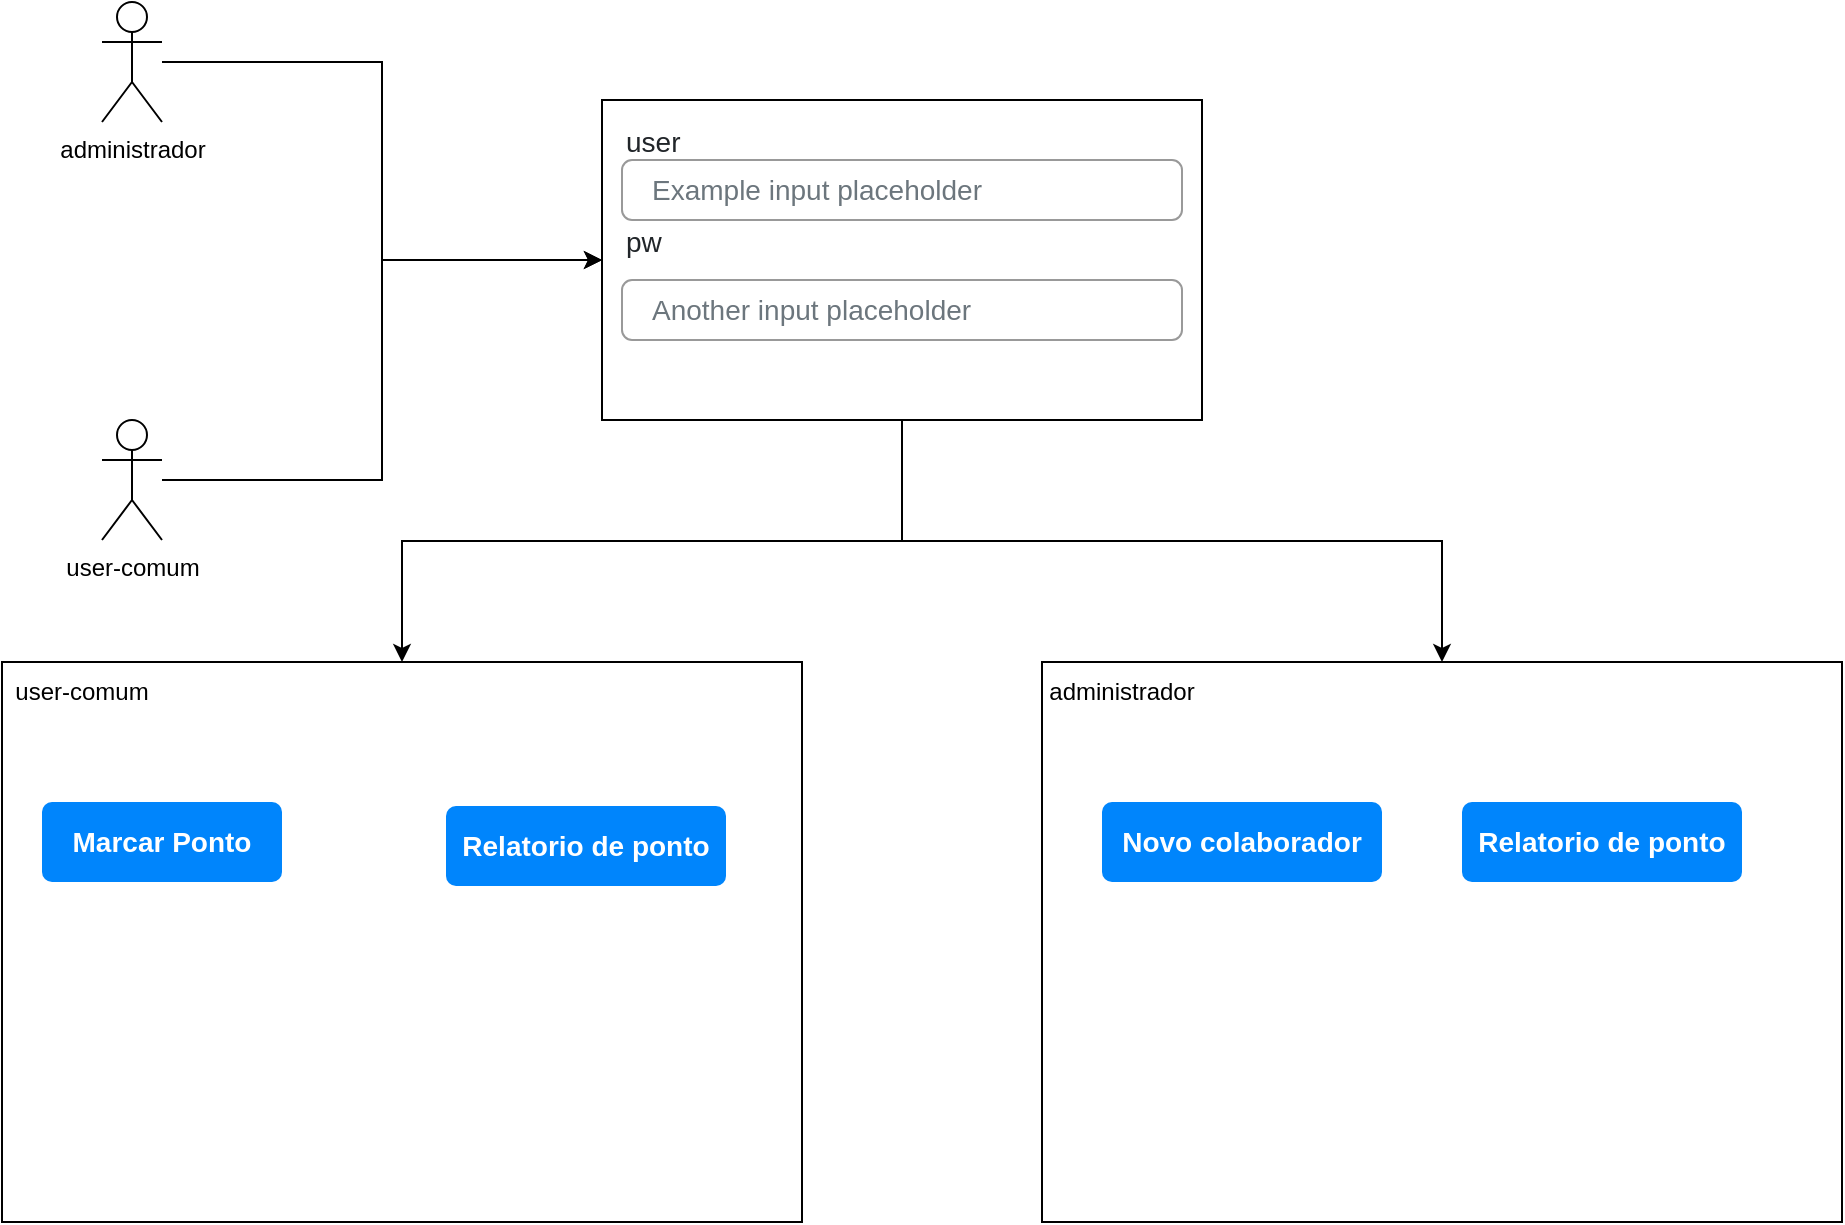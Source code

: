 <mxfile version="24.7.7">
  <diagram name="Page-1" id="5f0bae14-7c28-e335-631c-24af17079c00">
    <mxGraphModel dx="1500" dy="814" grid="1" gridSize="10" guides="1" tooltips="1" connect="1" arrows="1" fold="1" page="1" pageScale="1" pageWidth="1100" pageHeight="850" background="none" math="0" shadow="0">
      <root>
        <mxCell id="0" />
        <mxCell id="1" parent="0" />
        <mxCell id="sZ3JRgNOK4QYGD-5RQcW-36" style="edgeStyle=orthogonalEdgeStyle;rounded=0;orthogonalLoop=1;jettySize=auto;html=1;entryX=0;entryY=0.5;entryDx=0;entryDy=0;" edge="1" parent="1" source="sZ3JRgNOK4QYGD-5RQcW-1" target="sZ3JRgNOK4QYGD-5RQcW-31">
          <mxGeometry relative="1" as="geometry" />
        </mxCell>
        <mxCell id="sZ3JRgNOK4QYGD-5RQcW-1" value="administrador&lt;div&gt;&lt;br&gt;&lt;/div&gt;" style="shape=umlActor;verticalLabelPosition=bottom;verticalAlign=top;html=1;outlineConnect=0;" vertex="1" parent="1">
          <mxGeometry x="80" y="190" width="30" height="60" as="geometry" />
        </mxCell>
        <mxCell id="sZ3JRgNOK4QYGD-5RQcW-35" style="edgeStyle=orthogonalEdgeStyle;rounded=0;orthogonalLoop=1;jettySize=auto;html=1;entryX=0;entryY=0.5;entryDx=0;entryDy=0;" edge="1" parent="1" source="sZ3JRgNOK4QYGD-5RQcW-2" target="sZ3JRgNOK4QYGD-5RQcW-31">
          <mxGeometry relative="1" as="geometry" />
        </mxCell>
        <mxCell id="sZ3JRgNOK4QYGD-5RQcW-2" value="&lt;div&gt;user-comum&lt;/div&gt;" style="shape=umlActor;verticalLabelPosition=bottom;verticalAlign=top;html=1;outlineConnect=0;" vertex="1" parent="1">
          <mxGeometry x="80" y="399" width="30" height="60" as="geometry" />
        </mxCell>
        <mxCell id="sZ3JRgNOK4QYGD-5RQcW-32" value="" style="group" vertex="1" connectable="0" parent="1">
          <mxGeometry x="330" y="239" width="300" height="160" as="geometry" />
        </mxCell>
        <mxCell id="sZ3JRgNOK4QYGD-5RQcW-31" value="" style="rounded=0;whiteSpace=wrap;html=1;" vertex="1" parent="sZ3JRgNOK4QYGD-5RQcW-32">
          <mxGeometry width="300" height="160" as="geometry" />
        </mxCell>
        <mxCell id="sZ3JRgNOK4QYGD-5RQcW-27" value="user" style="fillColor=none;strokeColor=none;align=left;fontSize=14;fontColor=#212529;" vertex="1" parent="sZ3JRgNOK4QYGD-5RQcW-32">
          <mxGeometry x="10" width="260" height="40" as="geometry" />
        </mxCell>
        <mxCell id="sZ3JRgNOK4QYGD-5RQcW-28" value="Example input placeholder" style="html=1;shadow=0;dashed=0;shape=mxgraph.bootstrap.rrect;rSize=5;fillColor=none;strokeColor=#999999;align=left;spacing=15;fontSize=14;fontColor=#6C767D;" vertex="1" parent="sZ3JRgNOK4QYGD-5RQcW-32">
          <mxGeometry width="280" height="30" relative="1" as="geometry">
            <mxPoint x="10" y="30" as="offset" />
          </mxGeometry>
        </mxCell>
        <mxCell id="sZ3JRgNOK4QYGD-5RQcW-29" value="pw" style="fillColor=none;strokeColor=none;align=left;fontSize=14;fontColor=#212529;" vertex="1" parent="sZ3JRgNOK4QYGD-5RQcW-32">
          <mxGeometry width="260" height="40" relative="1" as="geometry">
            <mxPoint x="10" y="50" as="offset" />
          </mxGeometry>
        </mxCell>
        <mxCell id="sZ3JRgNOK4QYGD-5RQcW-30" value="Another input placeholder" style="html=1;shadow=0;dashed=0;shape=mxgraph.bootstrap.rrect;rSize=5;fillColor=none;strokeColor=#999999;align=left;spacing=15;fontSize=14;fontColor=#6C767D;" vertex="1" parent="sZ3JRgNOK4QYGD-5RQcW-32">
          <mxGeometry width="280" height="30" relative="1" as="geometry">
            <mxPoint x="10" y="90" as="offset" />
          </mxGeometry>
        </mxCell>
        <mxCell id="sZ3JRgNOK4QYGD-5RQcW-37" value="" style="rounded=0;whiteSpace=wrap;html=1;" vertex="1" parent="1">
          <mxGeometry x="550" y="520" width="400" height="280" as="geometry" />
        </mxCell>
        <mxCell id="sZ3JRgNOK4QYGD-5RQcW-39" value="" style="rounded=0;whiteSpace=wrap;html=1;" vertex="1" parent="1">
          <mxGeometry x="30" y="520" width="400" height="280" as="geometry" />
        </mxCell>
        <mxCell id="sZ3JRgNOK4QYGD-5RQcW-41" value="user-comum" style="text;html=1;align=center;verticalAlign=middle;whiteSpace=wrap;rounded=0;" vertex="1" parent="1">
          <mxGeometry x="30" y="520" width="80" height="30" as="geometry" />
        </mxCell>
        <mxCell id="sZ3JRgNOK4QYGD-5RQcW-42" value="administrador" style="text;html=1;align=center;verticalAlign=middle;whiteSpace=wrap;rounded=0;" vertex="1" parent="1">
          <mxGeometry x="550" y="520" width="80" height="30" as="geometry" />
        </mxCell>
        <mxCell id="sZ3JRgNOK4QYGD-5RQcW-45" style="edgeStyle=orthogonalEdgeStyle;rounded=0;orthogonalLoop=1;jettySize=auto;html=1;entryX=0.5;entryY=0;entryDx=0;entryDy=0;" edge="1" parent="1" source="sZ3JRgNOK4QYGD-5RQcW-31" target="sZ3JRgNOK4QYGD-5RQcW-39">
          <mxGeometry relative="1" as="geometry" />
        </mxCell>
        <mxCell id="sZ3JRgNOK4QYGD-5RQcW-46" style="edgeStyle=orthogonalEdgeStyle;rounded=0;orthogonalLoop=1;jettySize=auto;html=1;entryX=0.5;entryY=0;entryDx=0;entryDy=0;" edge="1" parent="1" source="sZ3JRgNOK4QYGD-5RQcW-31" target="sZ3JRgNOK4QYGD-5RQcW-37">
          <mxGeometry relative="1" as="geometry" />
        </mxCell>
        <mxCell id="sZ3JRgNOK4QYGD-5RQcW-47" value="Novo colaborador" style="html=1;shadow=0;dashed=0;shape=mxgraph.bootstrap.rrect;rSize=5;strokeColor=none;strokeWidth=1;fillColor=#0085FC;fontColor=#FFFFFF;whiteSpace=wrap;align=center;verticalAlign=middle;spacingLeft=0;fontStyle=1;fontSize=14;spacing=5;" vertex="1" parent="1">
          <mxGeometry x="580" y="590" width="140" height="40" as="geometry" />
        </mxCell>
        <mxCell id="sZ3JRgNOK4QYGD-5RQcW-48" value="Relatorio de ponto" style="html=1;shadow=0;dashed=0;shape=mxgraph.bootstrap.rrect;rSize=5;strokeColor=none;strokeWidth=1;fillColor=#0085FC;fontColor=#FFFFFF;whiteSpace=wrap;align=center;verticalAlign=middle;spacingLeft=0;fontStyle=1;fontSize=14;spacing=5;" vertex="1" parent="1">
          <mxGeometry x="760" y="590" width="140" height="40" as="geometry" />
        </mxCell>
        <mxCell id="sZ3JRgNOK4QYGD-5RQcW-49" value="Marcar Ponto" style="html=1;shadow=0;dashed=0;shape=mxgraph.bootstrap.rrect;rSize=5;strokeColor=none;strokeWidth=1;fillColor=#0085FC;fontColor=#FFFFFF;whiteSpace=wrap;align=center;verticalAlign=middle;spacingLeft=0;fontStyle=1;fontSize=14;spacing=5;" vertex="1" parent="1">
          <mxGeometry x="50" y="590" width="120" height="40" as="geometry" />
        </mxCell>
        <mxCell id="sZ3JRgNOK4QYGD-5RQcW-50" value="Relatorio de ponto" style="html=1;shadow=0;dashed=0;shape=mxgraph.bootstrap.rrect;rSize=5;strokeColor=none;strokeWidth=1;fillColor=#0085FC;fontColor=#FFFFFF;whiteSpace=wrap;align=center;verticalAlign=middle;spacingLeft=0;fontStyle=1;fontSize=14;spacing=5;" vertex="1" parent="1">
          <mxGeometry x="252" y="592" width="140" height="40" as="geometry" />
        </mxCell>
      </root>
    </mxGraphModel>
  </diagram>
</mxfile>
